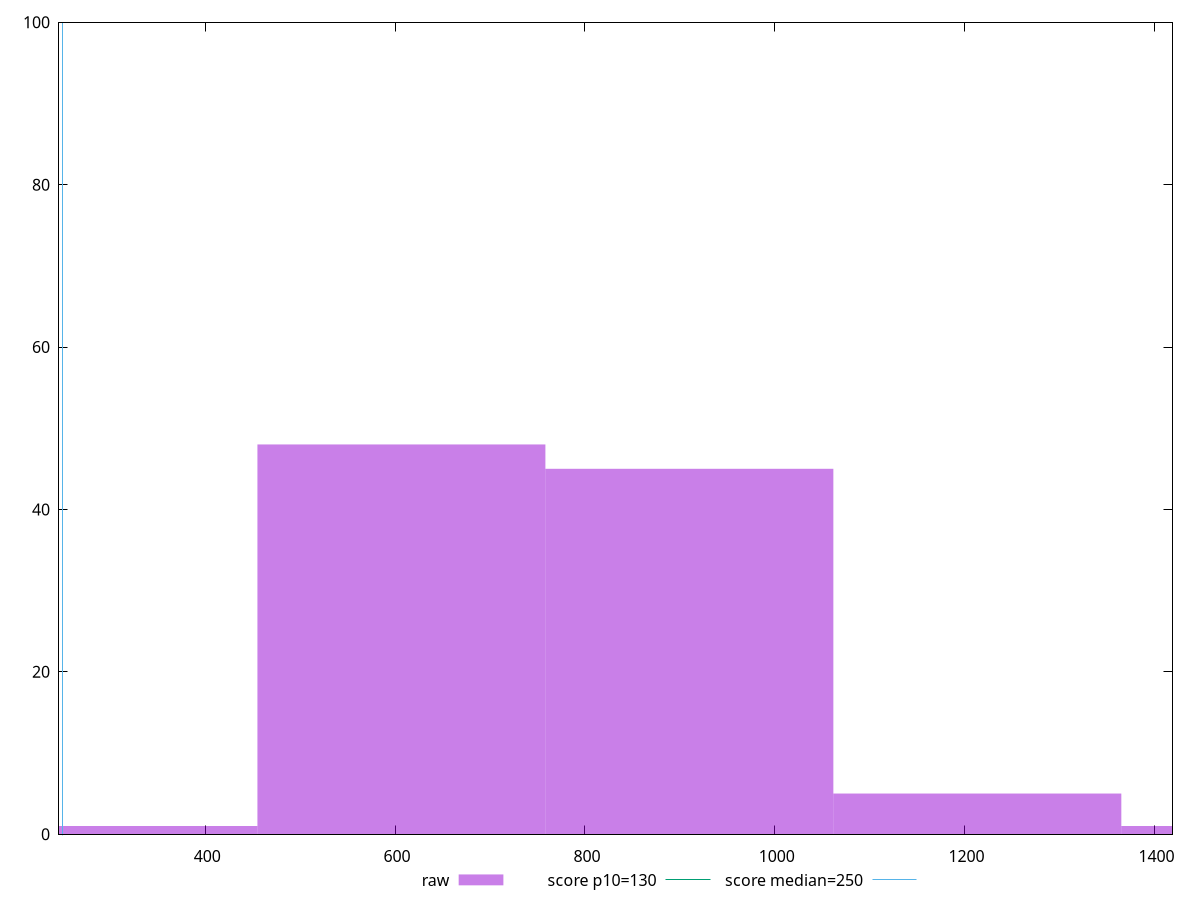 reset

$raw <<EOF
910.0591613931517 45
606.7061075954344 48
1213.412215190869 5
303.3530537977172 1
1516.765268988586 1
EOF

set key outside below
set boxwidth 303.3530537977172
set xrange [246:1419]
set yrange [0:100]
set trange [0:100]
set style fill transparent solid 0.5 noborder

set parametric
set terminal svg size 640, 490 enhanced background rgb 'white'
set output "reports/report_00028_2021-02-24T12-49-42.674Z/max-potential-fid/samples/music/raw/histogram.svg"

plot $raw title "raw" with boxes, \
     130,t title "score p10=130", \
     250,t title "score median=250"

reset
